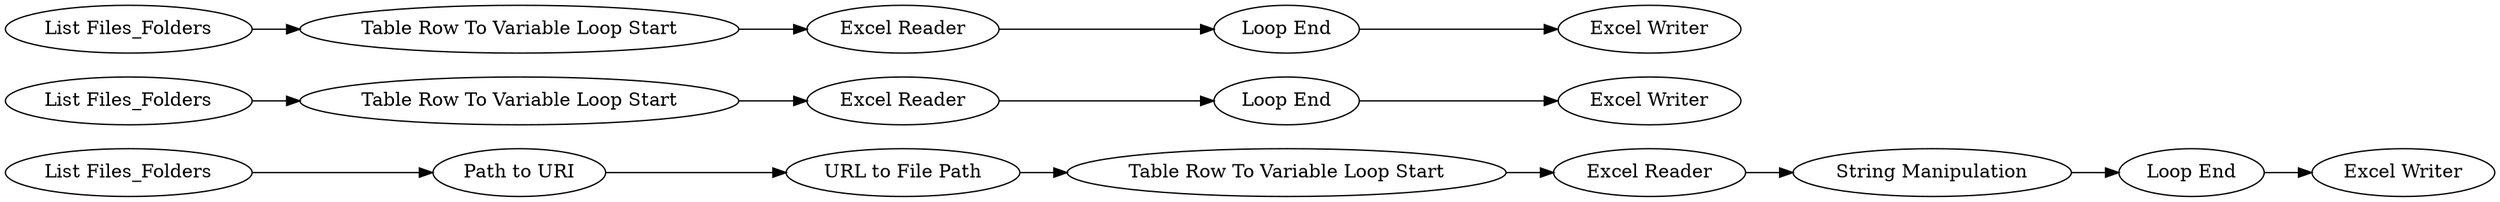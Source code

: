 digraph {
	12 -> 15
	7 -> 8
	4 -> 5
	1 -> 2
	8 -> 9
	16 -> 19
	19 -> 17
	15 -> 16
	3 -> 4
	11 -> 14
	14 -> 12
	17 -> 18
	9 -> 10
	2 -> 3
	6 -> 7
	5 [label="Excel Writer"]
	16 [label="Excel Reader"]
	1 [label="List Files_Folders"]
	7 [label="Table Row To Variable Loop Start"]
	12 [label="URL to File Path"]
	9 [label="Loop End"]
	11 [label="List Files_Folders"]
	4 [label="Loop End"]
	18 [label="Excel Writer"]
	6 [label="List Files_Folders"]
	8 [label="Excel Reader"]
	15 [label="Table Row To Variable Loop Start"]
	14 [label="Path to URI"]
	17 [label="Loop End"]
	3 [label="Excel Reader"]
	2 [label="Table Row To Variable Loop Start"]
	10 [label="Excel Writer"]
	19 [label="String Manipulation"]
	rankdir=LR
}
